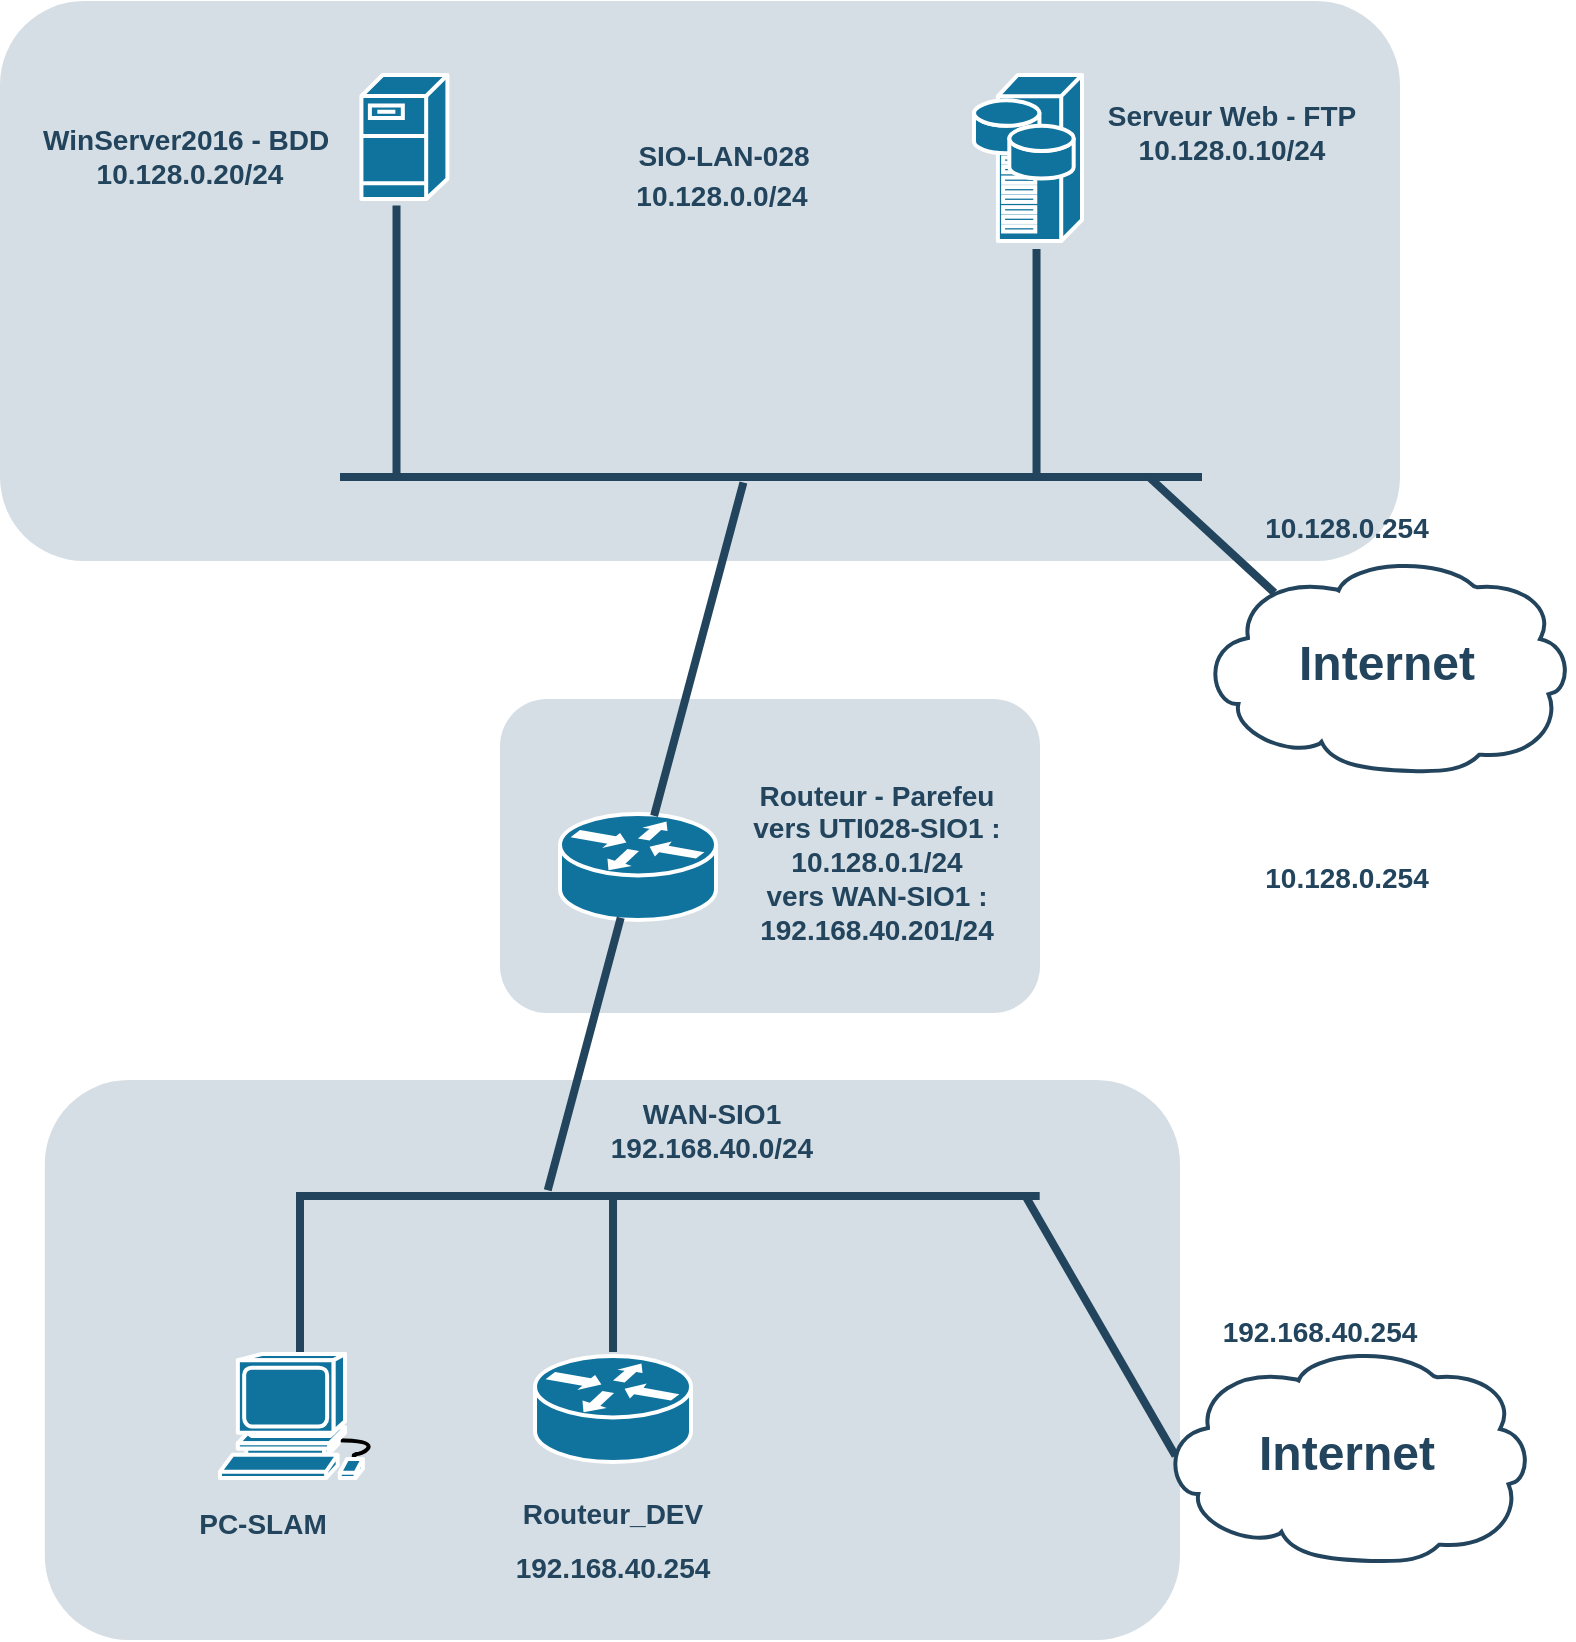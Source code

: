 <mxfile version="24.2.3" type="github">
  <diagram id="6a731a19-8d31-9384-78a2-239565b7b9f0" name="Page-1">
    <mxGraphModel dx="-707" dy="2116" grid="1" gridSize="10" guides="1" tooltips="1" connect="1" arrows="1" fold="1" page="1" pageScale="1" pageWidth="827" pageHeight="1169" background="none" math="0" shadow="0">
      <root>
        <mxCell id="0" />
        <mxCell id="1" parent="0" />
        <mxCell id="PfNAPv6z9r91skSktWB--2297" value="" style="rounded=1;whiteSpace=wrap;html=1;strokeColor=none;fillColor=#BAC8D3;fontSize=24;fontColor=#23445D;align=center;opacity=60;" parent="1" vertex="1">
          <mxGeometry x="1990" y="323.5" width="270" height="157" as="geometry" />
        </mxCell>
        <mxCell id="PfNAPv6z9r91skSktWB--2288" value="" style="rounded=1;whiteSpace=wrap;html=1;strokeColor=none;fillColor=#BAC8D3;fontSize=24;fontColor=#23445D;align=center;opacity=60;" parent="1" vertex="1">
          <mxGeometry x="1762.39" y="514" width="567.61" height="280" as="geometry" />
        </mxCell>
        <mxCell id="PfNAPv6z9r91skSktWB--2284" value="" style="rounded=1;whiteSpace=wrap;html=1;strokeColor=none;fillColor=#BAC8D3;fontSize=24;fontColor=#23445D;align=center;opacity=60;" parent="1" vertex="1">
          <mxGeometry x="1740" y="-25.5" width="700" height="280" as="geometry" />
        </mxCell>
        <mxCell id="PfNAPv6z9r91skSktWB--2258" value="" style="shape=mxgraph.cisco.routers.router;html=1;dashed=0;fillColor=#10739E;strokeColor=#ffffff;strokeWidth=2;verticalLabelPosition=bottom;verticalAlign=top;fontFamily=Helvetica;fontSize=36;fontColor=#FFB366" parent="1" vertex="1">
          <mxGeometry x="2020" y="381" width="78" height="53" as="geometry" />
        </mxCell>
        <mxCell id="PfNAPv6z9r91skSktWB--2259" value="" style="line;html=1;strokeColor=#23445D;rotation=105;" parent="1" vertex="1">
          <mxGeometry x="1961.61" y="496.0" width="141" height="10" as="geometry" />
        </mxCell>
        <mxCell id="PfNAPv6z9r91skSktWB--2260" value="" style="line;html=1;strokeColor=#23445D;rotation=-180;" parent="1" vertex="1">
          <mxGeometry x="1888.85" y="567" width="371" height="10" as="geometry" />
        </mxCell>
        <mxCell id="PfNAPv6z9r91skSktWB--2262" value="" style="line;html=1;strokeColor=#23445D;rotation=-180;" parent="1" vertex="1">
          <mxGeometry x="1910" y="207.5" width="431" height="10" as="geometry" />
        </mxCell>
        <mxCell id="PfNAPv6z9r91skSktWB--2263" value="" style="line;html=1;strokeColor=#23445D;rotation=105;" parent="1" vertex="1">
          <mxGeometry x="2003.07" y="293.57" width="172.61" height="10" as="geometry" />
        </mxCell>
        <mxCell id="PfNAPv6z9r91skSktWB--2264" value="" style="shape=mxgraph.cisco.servers.storage_server;html=1;dashed=0;fillColor=#10739E;strokeColor=#ffffff;strokeWidth=2;verticalLabelPosition=bottom;verticalAlign=top;fontFamily=Helvetica;fontSize=36;fontColor=#FFB366" parent="1" vertex="1">
          <mxGeometry x="2227" y="11.5" width="54" height="83" as="geometry" />
        </mxCell>
        <mxCell id="PfNAPv6z9r91skSktWB--2265" value="Internet" style="shape=mxgraph.cisco.storage.cloud;html=1;dashed=0;strokeColor=#23445D;fillColor=#ffffff;strokeWidth=2;fontFamily=Helvetica;fontSize=24;fontColor=#23445D;align=center;fontStyle=1" parent="1" vertex="1">
          <mxGeometry x="2340" y="252.0" width="186" height="108" as="geometry" />
        </mxCell>
        <mxCell id="PfNAPv6z9r91skSktWB--2268" style="edgeStyle=none;rounded=1;html=1;strokeColor=#23445D;endArrow=none;endFill=0;strokeWidth=4;entryX=0.2;entryY=0.17;entryDx=0;entryDy=0;entryPerimeter=0;exitX=0.062;exitY=0.517;exitDx=0;exitDy=0;exitPerimeter=0;" parent="1" source="PfNAPv6z9r91skSktWB--2262" target="PfNAPv6z9r91skSktWB--2265" edge="1">
          <mxGeometry relative="1" as="geometry">
            <mxPoint x="2410" y="280" as="sourcePoint" />
            <mxPoint x="2450" y="436" as="targetPoint" />
          </mxGeometry>
        </mxCell>
        <mxCell id="PfNAPv6z9r91skSktWB--2270" value="" style="shape=mxgraph.cisco.servers.fileserver;html=1;dashed=0;fillColor=#10739E;strokeColor=#ffffff;strokeWidth=2;verticalLabelPosition=bottom;verticalAlign=top;fontFamily=Helvetica;fontSize=36;fontColor=#FFB366" parent="1" vertex="1">
          <mxGeometry x="1920.71" y="11.5" width="43" height="62" as="geometry" />
        </mxCell>
        <mxCell id="PfNAPv6z9r91skSktWB--2271" value="" style="line;html=1;strokeColor=#23445D;rotation=90;" parent="1" vertex="1">
          <mxGeometry x="1870" y="140" width="136.51" height="10" as="geometry" />
        </mxCell>
        <mxCell id="PfNAPv6z9r91skSktWB--2272" value="" style="line;html=1;strokeColor=#23445D;rotation=90;" parent="1" vertex="1">
          <mxGeometry x="2200.33" y="151.41" width="115.87" height="10" as="geometry" />
        </mxCell>
        <mxCell id="PfNAPv6z9r91skSktWB--2275" value="&lt;font color=&quot;#23445d&quot;&gt;Routeur - Parefeu&lt;/font&gt;&lt;div&gt;&lt;font color=&quot;#23445d&quot;&gt;vers UTI028-SIO1 :&lt;/font&gt;&lt;/div&gt;&lt;div&gt;&lt;font color=&quot;#23445d&quot;&gt;10.128.0.1/24&lt;/font&gt;&lt;/div&gt;&lt;div&gt;&lt;font color=&quot;#23445d&quot;&gt;vers WAN-SIO1 :&lt;br&gt;&lt;/font&gt;&lt;div&gt;&lt;font color=&quot;#23445d&quot;&gt;192.168.40.201/24&lt;/font&gt;&lt;/div&gt;&lt;/div&gt;" style="rounded=1;whiteSpace=wrap;html=1;strokeColor=none;fillColor=none;fontSize=14;fontColor=#742B21;align=center;fontStyle=1" parent="1" vertex="1">
          <mxGeometry x="2107" y="395" width="143" height="20" as="geometry" />
        </mxCell>
        <mxCell id="PfNAPv6z9r91skSktWB--2277" value="Internet" style="shape=mxgraph.cisco.storage.cloud;html=1;dashed=0;strokeColor=#23445D;fillColor=#ffffff;strokeWidth=2;fontFamily=Helvetica;fontSize=24;fontColor=#23445D;align=center;fontStyle=1" parent="1" vertex="1">
          <mxGeometry x="2320" y="646.98" width="186" height="108" as="geometry" />
        </mxCell>
        <mxCell id="PfNAPv6z9r91skSktWB--2278" value="" style="line;html=1;strokeColor=#23445D;rotation=60;" parent="1" vertex="1">
          <mxGeometry x="2215.21" y="631.98" width="150" height="10" as="geometry" />
        </mxCell>
        <mxCell id="PfNAPv6z9r91skSktWB--2281" value="&lt;font color=&quot;#23445d&quot;&gt;192.168.40.254&lt;/font&gt;" style="rounded=1;whiteSpace=wrap;html=1;strokeColor=none;fillColor=none;fontSize=14;fontColor=#742B21;align=center;fontStyle=1" parent="1" vertex="1">
          <mxGeometry x="2340" y="630.5" width="120" height="19" as="geometry" />
        </mxCell>
        <mxCell id="PfNAPv6z9r91skSktWB--2286" value="&lt;font color=&quot;#23445d&quot;&gt;SIO-LAN-028&lt;/font&gt;" style="rounded=1;whiteSpace=wrap;html=1;strokeColor=none;fillColor=none;fontSize=14;fontColor=#742B21;align=center;fontStyle=1" parent="1" vertex="1">
          <mxGeometry x="2041.84" y="42" width="120" height="19" as="geometry" />
        </mxCell>
        <mxCell id="PfNAPv6z9r91skSktWB--2289" value="&lt;font color=&quot;#23445d&quot;&gt;WAN-SIO1&lt;br&gt;192.168.40.0/24&lt;/font&gt;" style="rounded=1;whiteSpace=wrap;html=1;strokeColor=none;fillColor=none;fontSize=14;fontColor=#742B21;align=center;fontStyle=1" parent="1" vertex="1">
          <mxGeometry x="2035.84" y="529" width="120" height="19" as="geometry" />
        </mxCell>
        <mxCell id="PfNAPv6z9r91skSktWB--2290" value="" style="line;html=1;strokeColor=#23445D;rotation=90;" parent="1" vertex="1">
          <mxGeometry x="1850" y="605" width="80" height="10" as="geometry" />
        </mxCell>
        <mxCell id="PfNAPv6z9r91skSktWB--2291" value="&lt;font color=&quot;#23445d&quot;&gt;Serveur Web - FTP&lt;/font&gt;&lt;div&gt;&lt;div&gt;&lt;font color=&quot;#23445d&quot;&gt;10.128.0.10/24&lt;/font&gt;&lt;/div&gt;&lt;/div&gt;" style="rounded=1;whiteSpace=wrap;html=1;strokeColor=none;fillColor=none;fontSize=14;fontColor=#742B21;align=center;fontStyle=1" parent="1" vertex="1">
          <mxGeometry x="2291" y="30" width="130" height="19" as="geometry" />
        </mxCell>
        <mxCell id="PfNAPv6z9r91skSktWB--2292" value="&lt;font color=&quot;#23445d&quot;&gt;WinServer2016 - BDD&amp;nbsp;&lt;/font&gt;&lt;span style=&quot;color: rgba(0, 0, 0, 0); font-family: monospace; font-size: 0px; font-weight: 400; text-align: start; text-wrap: nowrap;&quot;&gt;%3CmxGraphModel%3E%3Croot%3E%3CmxCell%20id%3D%220%22%2F%3E%3CmxCell%20id%3D%221%22%20parent%3D%220%22%2F%3E%3CmxCell%20id%3D%222%22%20value%3D%22%26lt%3Bfont%20color%3D%26quot%3B%2323445d%26quot%3B%26gt%3BPC-SLAM%26lt%3B%2Ffont%26gt%3B%22%20style%3D%22rounded%3D1%3BwhiteSpace%3Dwrap%3Bhtml%3D1%3BstrokeColor%3Dnone%3BfillColor%3Dnone%3BfontSize%3D14%3BfontColor%3D%23742B21%3Balign%3Dcenter%3BfontStyle%3D1%22%20vertex%3D%221%22%20parent%3D%221%22%3E%3CmxGeometry%20x%3D%221800%22%20y%3D%22726%22%20width%3D%22143%22%20height%3D%2220%22%20as%3D%22geometry%22%2F%3E%3C%2FmxCell%3E%3C%2Froot%3E%3C%2FmxGraphModel%3E&lt;/span&gt;&lt;div&gt;&lt;font color=&quot;#23445d&quot;&gt;10.128.0.20/24&lt;/font&gt;&lt;/div&gt;" style="rounded=1;whiteSpace=wrap;html=1;strokeColor=none;fillColor=none;fontSize=14;fontColor=#742B21;align=center;fontStyle=1" parent="1" vertex="1">
          <mxGeometry x="1760" y="42" width="150" height="19" as="geometry" />
        </mxCell>
        <mxCell id="PfNAPv6z9r91skSktWB--2299" value="" style="shape=mxgraph.cisco.computers_and_peripherals.workstation;html=1;dashed=0;fillColor=#10739E;strokeColor=#ffffff;strokeWidth=2;verticalLabelPosition=bottom;verticalAlign=top;fontFamily=Helvetica;fontSize=36;fontColor=#FFB366" parent="1" vertex="1">
          <mxGeometry x="1850" y="650.98" width="83" height="62" as="geometry" />
        </mxCell>
        <mxCell id="PfNAPv6z9r91skSktWB--2301" value="" style="line;html=1;strokeColor=#23445D;rotation=90;" parent="1" vertex="1">
          <mxGeometry x="2006.51" y="605" width="80" height="10" as="geometry" />
        </mxCell>
        <mxCell id="PfNAPv6z9r91skSktWB--2303" value="&lt;span style=&quot;background-color: initial; color: rgb(35, 68, 93);&quot;&gt;10.128.0.254&lt;/span&gt;" style="rounded=1;whiteSpace=wrap;html=1;strokeColor=none;fillColor=none;fontSize=14;fontColor=#742B21;align=center;fontStyle=1" parent="1" vertex="1">
          <mxGeometry x="2341.5" y="235" width="143" height="5" as="geometry" />
        </mxCell>
        <mxCell id="PfNAPv6z9r91skSktWB--2306" value="&lt;font color=&quot;#23445d&quot;&gt;PC-SLAM&lt;/font&gt;" style="rounded=1;whiteSpace=wrap;html=1;strokeColor=none;fillColor=none;fontSize=14;fontColor=#742B21;align=center;fontStyle=1" parent="1" vertex="1">
          <mxGeometry x="1800" y="726" width="143" height="20" as="geometry" />
        </mxCell>
        <mxCell id="PfNAPv6z9r91skSktWB--2307" value="" style="shape=mxgraph.cisco.routers.router;html=1;dashed=0;fillColor=#10739E;strokeColor=#ffffff;strokeWidth=2;verticalLabelPosition=bottom;verticalAlign=top;fontFamily=Helvetica;fontSize=36;fontColor=#FFB366" parent="1" vertex="1">
          <mxGeometry x="2007.51" y="652" width="78" height="53" as="geometry" />
        </mxCell>
        <mxCell id="PfNAPv6z9r91skSktWB--2308" value="&lt;font color=&quot;#23445d&quot;&gt;192.168.40.254&lt;/font&gt;" style="rounded=1;whiteSpace=wrap;html=1;strokeColor=none;fillColor=none;fontSize=14;fontColor=#742B21;align=center;fontStyle=1" parent="1" vertex="1">
          <mxGeometry x="1975.01" y="748" width="143" height="20" as="geometry" />
        </mxCell>
        <mxCell id="PfNAPv6z9r91skSktWB--2310" value="&lt;font color=&quot;#23445d&quot;&gt;Routeur_DEV&lt;/font&gt;" style="rounded=1;whiteSpace=wrap;html=1;strokeColor=none;fillColor=none;fontSize=14;fontColor=#742B21;align=center;fontStyle=1" parent="1" vertex="1">
          <mxGeometry x="1975.01" y="721" width="143" height="20" as="geometry" />
        </mxCell>
        <mxCell id="DAHs-xjg5LM1MVvbW373-2257" value="&lt;span style=&quot;color: rgba(0, 0, 0, 0); font-family: monospace; font-size: 0px; font-weight: 400; text-align: start; text-wrap: nowrap;&quot;&gt;%3CmxGraphModel%3E%3Croot%3E%3CmxCell%20id%3D%220%22%2F%3E%3CmxCell%20id%3D%221%22%20parent%3D%220%22%2F%3E%3CmxCell%20id%3D%222%22%20value%3D%22%26lt%3Bfont%20color%3D%26quot%3B%2323445d%26quot%3B%26gt%3BPC-SLAM%26lt%3B%2Ffont%26gt%3B%22%20style%3D%22rounded%3D1%3BwhiteSpace%3Dwrap%3Bhtml%3D1%3BstrokeColor%3Dnone%3BfillColor%3Dnone%3BfontSize%3D14%3BfontColor%3D%23742B21%3Balign%3Dcenter%3BfontStyle%3D1%22%20vertex%3D%221%22%20parent%3D%221%22%3E%3CmxGeometry%20x%3D%221800%22%20y%3D%22726%22%20width%3D%22143%22%20height%3D%2220%22%20as%3D%22geometry%22%2F%3E%3C%2FmxCell%3E%3C%2Froot%3E%3C%2FmxGraphModel%3E&lt;/span&gt;&lt;div&gt;&lt;font color=&quot;#23445d&quot;&gt;10.128.0.0/24&lt;/font&gt;&lt;/div&gt;" style="rounded=1;whiteSpace=wrap;html=1;strokeColor=none;fillColor=none;fontSize=14;fontColor=#742B21;align=center;fontStyle=1" vertex="1" parent="1">
          <mxGeometry x="2025.68" y="53.5" width="150" height="19" as="geometry" />
        </mxCell>
        <mxCell id="DAHs-xjg5LM1MVvbW373-2258" value="&lt;span style=&quot;background-color: initial; color: rgb(35, 68, 93);&quot;&gt;10.128.0.254&lt;/span&gt;" style="rounded=1;whiteSpace=wrap;html=1;strokeColor=none;fillColor=none;fontSize=14;fontColor=#742B21;align=center;fontStyle=1" vertex="1" parent="1">
          <mxGeometry x="2341.5" y="410" width="143" height="5" as="geometry" />
        </mxCell>
      </root>
    </mxGraphModel>
  </diagram>
</mxfile>
